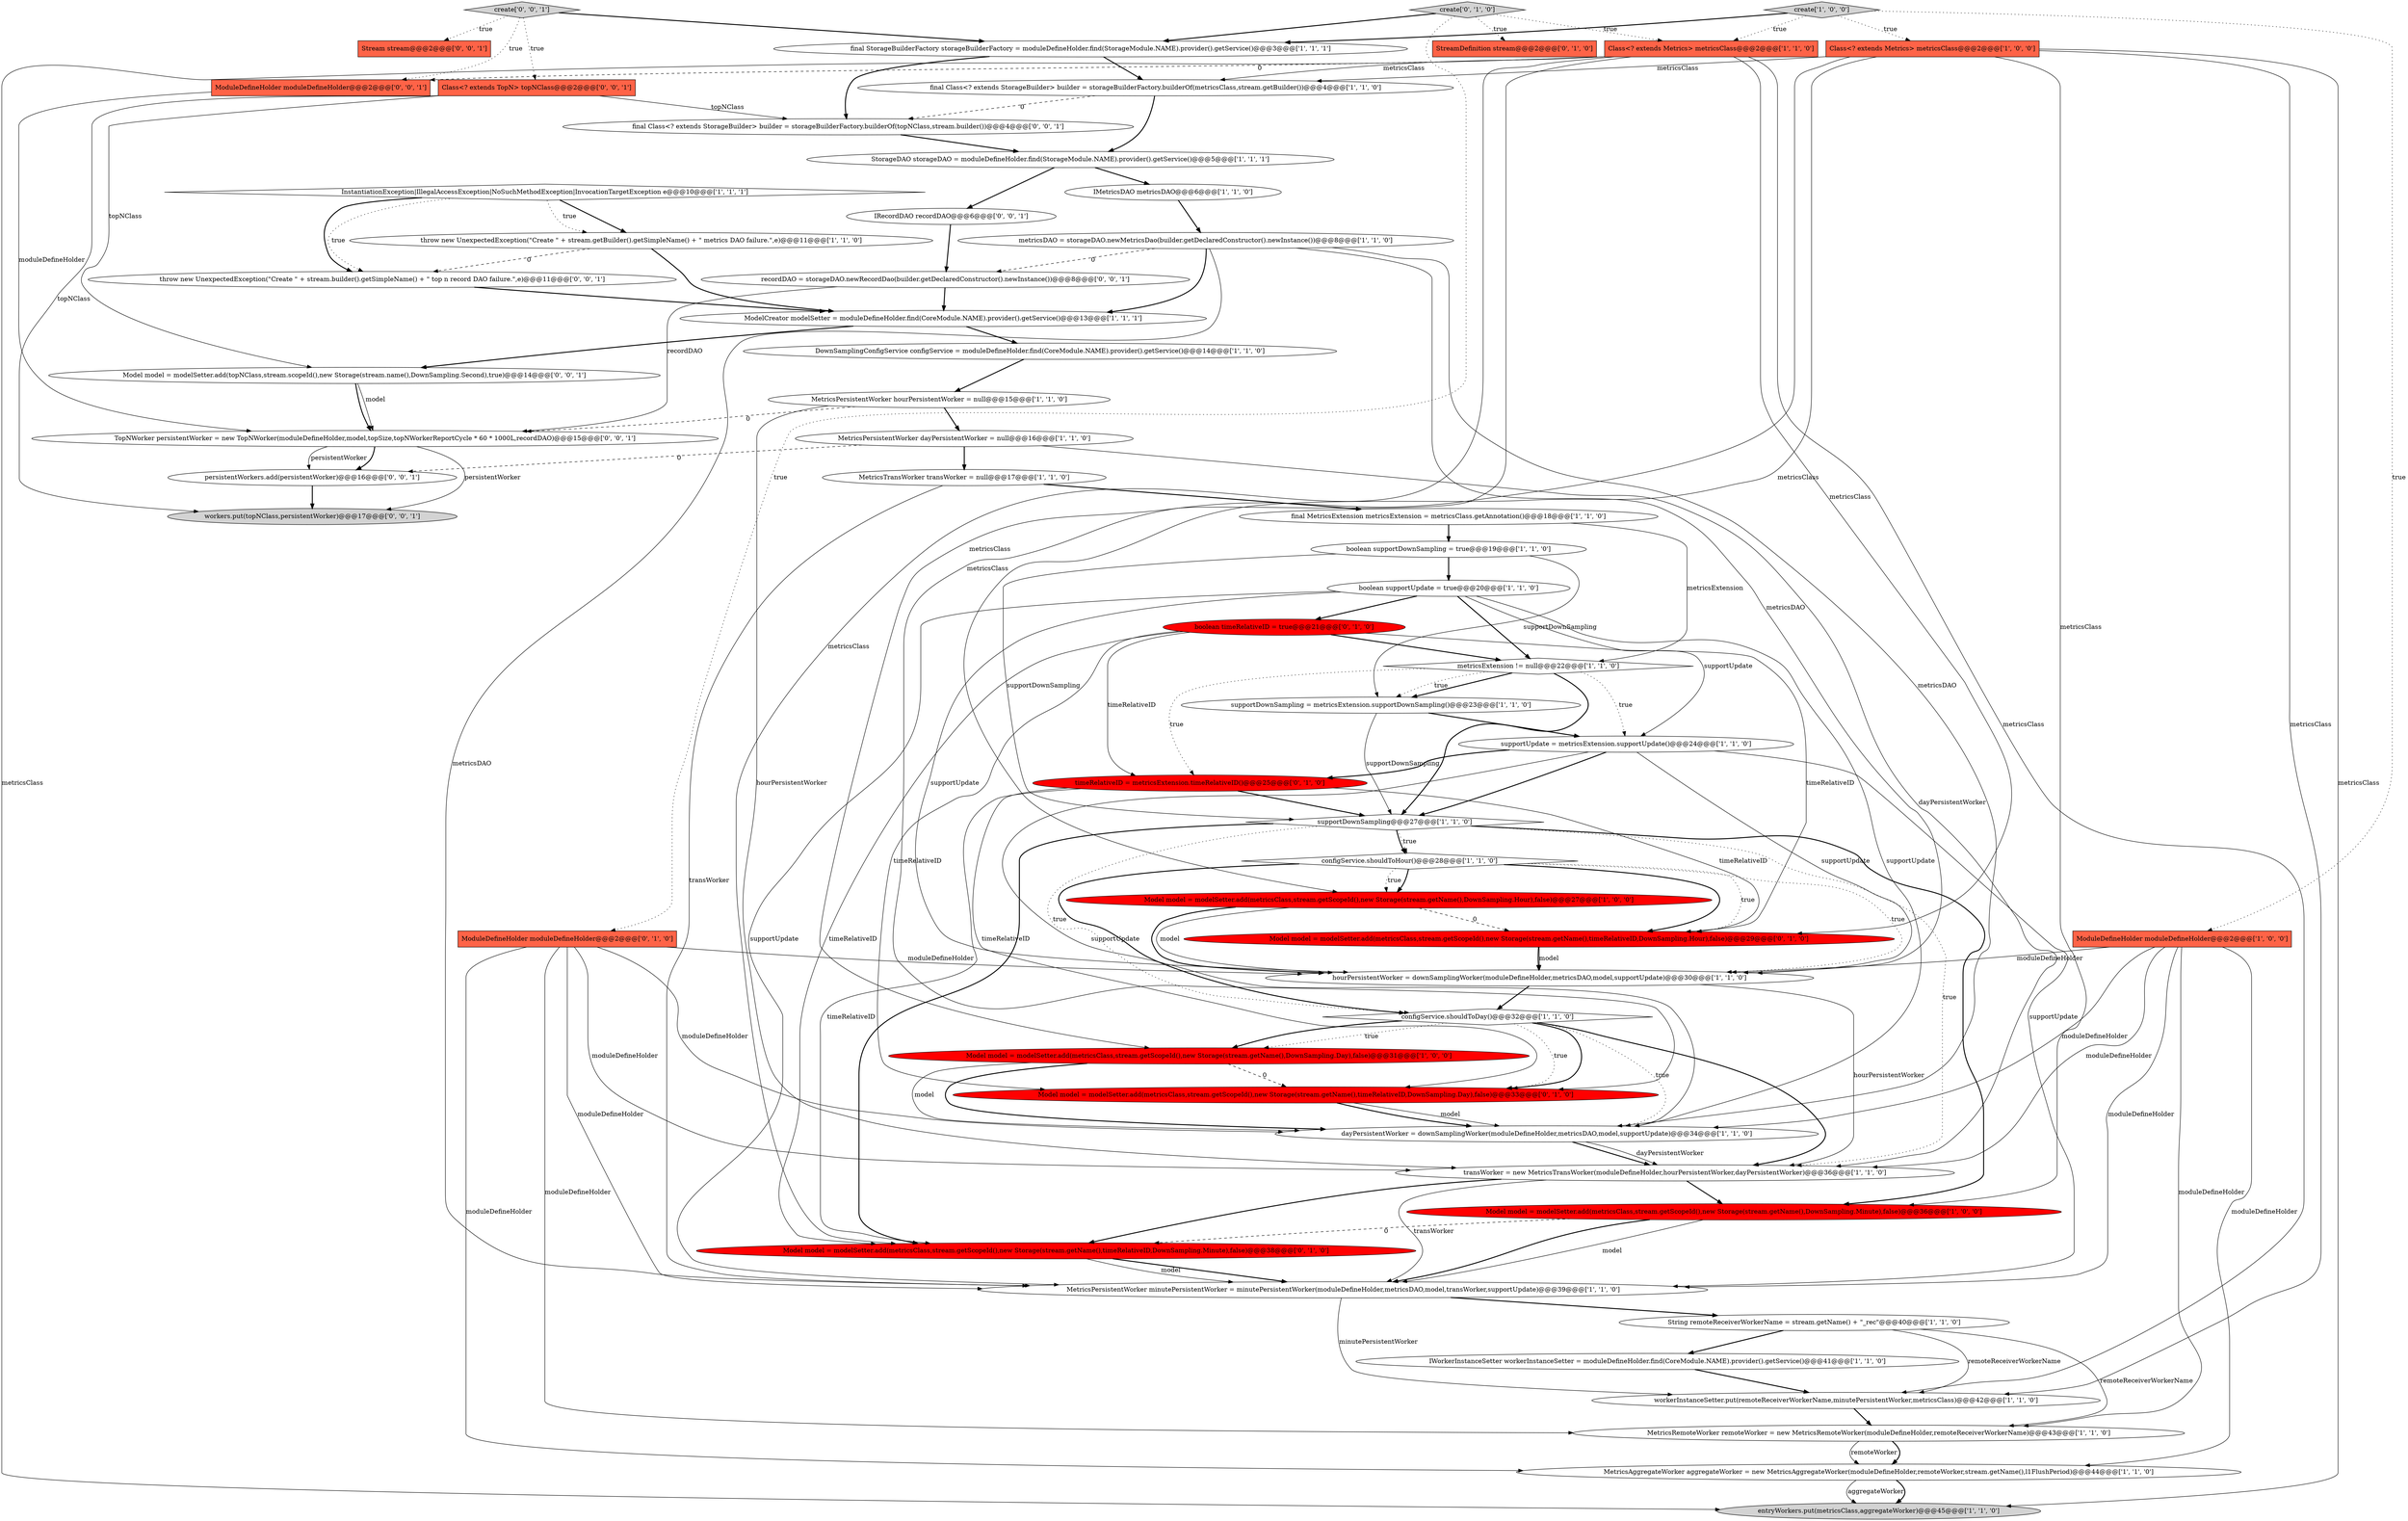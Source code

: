digraph {
51 [style = filled, label = "Model model = modelSetter.add(topNClass,stream.scopeId(),new Storage(stream.name(),DownSampling.Second),true)@@@14@@@['0', '0', '1']", fillcolor = white, shape = ellipse image = "AAA0AAABBB3BBB"];
29 [style = filled, label = "Model model = modelSetter.add(metricsClass,stream.getScopeId(),new Storage(stream.getName(),DownSampling.Hour),false)@@@27@@@['1', '0', '0']", fillcolor = red, shape = ellipse image = "AAA1AAABBB1BBB"];
23 [style = filled, label = "IWorkerInstanceSetter workerInstanceSetter = moduleDefineHolder.find(CoreModule.NAME).provider().getService()@@@41@@@['1', '1', '0']", fillcolor = white, shape = ellipse image = "AAA0AAABBB1BBB"];
37 [style = filled, label = "transWorker = new MetricsTransWorker(moduleDefineHolder,hourPersistentWorker,dayPersistentWorker)@@@36@@@['1', '1', '0']", fillcolor = white, shape = ellipse image = "AAA0AAABBB1BBB"];
47 [style = filled, label = "Class<? extends TopN> topNClass@@@2@@@['0', '0', '1']", fillcolor = tomato, shape = box image = "AAA0AAABBB3BBB"];
49 [style = filled, label = "Stream stream@@@2@@@['0', '0', '1']", fillcolor = tomato, shape = box image = "AAA0AAABBB3BBB"];
28 [style = filled, label = "IMetricsDAO metricsDAO@@@6@@@['1', '1', '0']", fillcolor = white, shape = ellipse image = "AAA0AAABBB1BBB"];
35 [style = filled, label = "Model model = modelSetter.add(metricsClass,stream.getScopeId(),new Storage(stream.getName(),DownSampling.Minute),false)@@@36@@@['1', '0', '0']", fillcolor = red, shape = ellipse image = "AAA1AAABBB1BBB"];
30 [style = filled, label = "boolean supportUpdate = true@@@20@@@['1', '1', '0']", fillcolor = white, shape = ellipse image = "AAA0AAABBB1BBB"];
52 [style = filled, label = "create['0', '0', '1']", fillcolor = lightgray, shape = diamond image = "AAA0AAABBB3BBB"];
16 [style = filled, label = "Class<? extends Metrics> metricsClass@@@2@@@['1', '0', '0']", fillcolor = tomato, shape = box image = "AAA0AAABBB1BBB"];
42 [style = filled, label = "boolean timeRelativeID = true@@@21@@@['0', '1', '0']", fillcolor = red, shape = ellipse image = "AAA1AAABBB2BBB"];
50 [style = filled, label = "ModuleDefineHolder moduleDefineHolder@@@2@@@['0', '0', '1']", fillcolor = tomato, shape = box image = "AAA0AAABBB3BBB"];
7 [style = filled, label = "supportUpdate = metricsExtension.supportUpdate()@@@24@@@['1', '1', '0']", fillcolor = white, shape = ellipse image = "AAA0AAABBB1BBB"];
24 [style = filled, label = "StorageDAO storageDAO = moduleDefineHolder.find(StorageModule.NAME).provider().getService()@@@5@@@['1', '1', '1']", fillcolor = white, shape = ellipse image = "AAA0AAABBB1BBB"];
27 [style = filled, label = "metricsExtension != null@@@22@@@['1', '1', '0']", fillcolor = white, shape = diamond image = "AAA0AAABBB1BBB"];
36 [style = filled, label = "configService.shouldToHour()@@@28@@@['1', '1', '0']", fillcolor = white, shape = diamond image = "AAA0AAABBB1BBB"];
46 [style = filled, label = "TopNWorker persistentWorker = new TopNWorker(moduleDefineHolder,model,topSize,topNWorkerReportCycle * 60 * 1000L,recordDAO)@@@15@@@['0', '0', '1']", fillcolor = white, shape = ellipse image = "AAA0AAABBB3BBB"];
15 [style = filled, label = "workerInstanceSetter.put(remoteReceiverWorkerName,minutePersistentWorker,metricsClass)@@@42@@@['1', '1', '0']", fillcolor = white, shape = ellipse image = "AAA0AAABBB1BBB"];
5 [style = filled, label = "dayPersistentWorker = downSamplingWorker(moduleDefineHolder,metricsDAO,model,supportUpdate)@@@34@@@['1', '1', '0']", fillcolor = white, shape = ellipse image = "AAA0AAABBB1BBB"];
0 [style = filled, label = "ModelCreator modelSetter = moduleDefineHolder.find(CoreModule.NAME).provider().getService()@@@13@@@['1', '1', '1']", fillcolor = white, shape = ellipse image = "AAA0AAABBB1BBB"];
43 [style = filled, label = "Model model = modelSetter.add(metricsClass,stream.getScopeId(),new Storage(stream.getName(),timeRelativeID,DownSampling.Day),false)@@@33@@@['0', '1', '0']", fillcolor = red, shape = ellipse image = "AAA1AAABBB2BBB"];
48 [style = filled, label = "workers.put(topNClass,persistentWorker)@@@17@@@['0', '0', '1']", fillcolor = lightgray, shape = ellipse image = "AAA0AAABBB3BBB"];
18 [style = filled, label = "MetricsAggregateWorker aggregateWorker = new MetricsAggregateWorker(moduleDefineHolder,remoteWorker,stream.getName(),l1FlushPeriod)@@@44@@@['1', '1', '0']", fillcolor = white, shape = ellipse image = "AAA0AAABBB1BBB"];
2 [style = filled, label = "create['1', '0', '0']", fillcolor = lightgray, shape = diamond image = "AAA0AAABBB1BBB"];
53 [style = filled, label = "final Class<? extends StorageBuilder> builder = storageBuilderFactory.builderOf(topNClass,stream.builder())@@@4@@@['0', '0', '1']", fillcolor = white, shape = ellipse image = "AAA0AAABBB3BBB"];
4 [style = filled, label = "MetricsPersistentWorker hourPersistentWorker = null@@@15@@@['1', '1', '0']", fillcolor = white, shape = ellipse image = "AAA0AAABBB1BBB"];
11 [style = filled, label = "hourPersistentWorker = downSamplingWorker(moduleDefineHolder,metricsDAO,model,supportUpdate)@@@30@@@['1', '1', '0']", fillcolor = white, shape = ellipse image = "AAA0AAABBB1BBB"];
31 [style = filled, label = "ModuleDefineHolder moduleDefineHolder@@@2@@@['1', '0', '0']", fillcolor = tomato, shape = box image = "AAA0AAABBB1BBB"];
40 [style = filled, label = "timeRelativeID = metricsExtension.timeRelativeID()@@@25@@@['0', '1', '0']", fillcolor = red, shape = ellipse image = "AAA1AAABBB2BBB"];
41 [style = filled, label = "StreamDefinition stream@@@2@@@['0', '1', '0']", fillcolor = tomato, shape = box image = "AAA0AAABBB2BBB"];
8 [style = filled, label = "MetricsPersistentWorker minutePersistentWorker = minutePersistentWorker(moduleDefineHolder,metricsDAO,model,transWorker,supportUpdate)@@@39@@@['1', '1', '0']", fillcolor = white, shape = ellipse image = "AAA0AAABBB1BBB"];
54 [style = filled, label = "IRecordDAO recordDAO@@@6@@@['0', '0', '1']", fillcolor = white, shape = ellipse image = "AAA0AAABBB3BBB"];
56 [style = filled, label = "persistentWorkers.add(persistentWorker)@@@16@@@['0', '0', '1']", fillcolor = white, shape = ellipse image = "AAA0AAABBB3BBB"];
21 [style = filled, label = "InstantiationException|IllegalAccessException|NoSuchMethodException|InvocationTargetException e@@@10@@@['1', '1', '1']", fillcolor = white, shape = diamond image = "AAA0AAABBB1BBB"];
25 [style = filled, label = "Model model = modelSetter.add(metricsClass,stream.getScopeId(),new Storage(stream.getName(),DownSampling.Day),false)@@@31@@@['1', '0', '0']", fillcolor = red, shape = ellipse image = "AAA1AAABBB1BBB"];
10 [style = filled, label = "final MetricsExtension metricsExtension = metricsClass.getAnnotation()@@@18@@@['1', '1', '0']", fillcolor = white, shape = ellipse image = "AAA0AAABBB1BBB"];
33 [style = filled, label = "MetricsPersistentWorker dayPersistentWorker = null@@@16@@@['1', '1', '0']", fillcolor = white, shape = ellipse image = "AAA0AAABBB1BBB"];
45 [style = filled, label = "Model model = modelSetter.add(metricsClass,stream.getScopeId(),new Storage(stream.getName(),timeRelativeID,DownSampling.Minute),false)@@@38@@@['0', '1', '0']", fillcolor = red, shape = ellipse image = "AAA1AAABBB2BBB"];
12 [style = filled, label = "final Class<? extends StorageBuilder> builder = storageBuilderFactory.builderOf(metricsClass,stream.getBuilder())@@@4@@@['1', '1', '0']", fillcolor = white, shape = ellipse image = "AAA0AAABBB1BBB"];
55 [style = filled, label = "recordDAO = storageDAO.newRecordDao(builder.getDeclaredConstructor().newInstance())@@@8@@@['0', '0', '1']", fillcolor = white, shape = ellipse image = "AAA0AAABBB3BBB"];
19 [style = filled, label = "MetricsRemoteWorker remoteWorker = new MetricsRemoteWorker(moduleDefineHolder,remoteReceiverWorkerName)@@@43@@@['1', '1', '0']", fillcolor = white, shape = ellipse image = "AAA0AAABBB1BBB"];
6 [style = filled, label = "metricsDAO = storageDAO.newMetricsDao(builder.getDeclaredConstructor().newInstance())@@@8@@@['1', '1', '0']", fillcolor = white, shape = ellipse image = "AAA0AAABBB1BBB"];
17 [style = filled, label = "supportDownSampling = metricsExtension.supportDownSampling()@@@23@@@['1', '1', '0']", fillcolor = white, shape = ellipse image = "AAA0AAABBB1BBB"];
13 [style = filled, label = "DownSamplingConfigService configService = moduleDefineHolder.find(CoreModule.NAME).provider().getService()@@@14@@@['1', '1', '0']", fillcolor = white, shape = ellipse image = "AAA0AAABBB1BBB"];
44 [style = filled, label = "create['0', '1', '0']", fillcolor = lightgray, shape = diamond image = "AAA0AAABBB2BBB"];
57 [style = filled, label = "throw new UnexpectedException(\"Create \" + stream.builder().getSimpleName() + \" top n record DAO failure.\",e)@@@11@@@['0', '0', '1']", fillcolor = white, shape = ellipse image = "AAA0AAABBB3BBB"];
34 [style = filled, label = "supportDownSampling@@@27@@@['1', '1', '0']", fillcolor = white, shape = diamond image = "AAA0AAABBB1BBB"];
9 [style = filled, label = "final StorageBuilderFactory storageBuilderFactory = moduleDefineHolder.find(StorageModule.NAME).provider().getService()@@@3@@@['1', '1', '1']", fillcolor = white, shape = ellipse image = "AAA0AAABBB1BBB"];
39 [style = filled, label = "ModuleDefineHolder moduleDefineHolder@@@2@@@['0', '1', '0']", fillcolor = tomato, shape = box image = "AAA0AAABBB2BBB"];
1 [style = filled, label = "MetricsTransWorker transWorker = null@@@17@@@['1', '1', '0']", fillcolor = white, shape = ellipse image = "AAA0AAABBB1BBB"];
20 [style = filled, label = "entryWorkers.put(metricsClass,aggregateWorker)@@@45@@@['1', '1', '0']", fillcolor = lightgray, shape = ellipse image = "AAA0AAABBB1BBB"];
26 [style = filled, label = "String remoteReceiverWorkerName = stream.getName() + \"_rec\"@@@40@@@['1', '1', '0']", fillcolor = white, shape = ellipse image = "AAA0AAABBB1BBB"];
3 [style = filled, label = "throw new UnexpectedException(\"Create \" + stream.getBuilder().getSimpleName() + \" metrics DAO failure.\",e)@@@11@@@['1', '1', '0']", fillcolor = white, shape = ellipse image = "AAA0AAABBB1BBB"];
22 [style = filled, label = "boolean supportDownSampling = true@@@19@@@['1', '1', '0']", fillcolor = white, shape = ellipse image = "AAA0AAABBB1BBB"];
32 [style = filled, label = "Class<? extends Metrics> metricsClass@@@2@@@['1', '1', '0']", fillcolor = tomato, shape = box image = "AAA0AAABBB1BBB"];
38 [style = filled, label = "Model model = modelSetter.add(metricsClass,stream.getScopeId(),new Storage(stream.getName(),timeRelativeID,DownSampling.Hour),false)@@@29@@@['0', '1', '0']", fillcolor = red, shape = ellipse image = "AAA1AAABBB2BBB"];
14 [style = filled, label = "configService.shouldToDay()@@@32@@@['1', '1', '0']", fillcolor = white, shape = diamond image = "AAA0AAABBB1BBB"];
9->53 [style = bold, label=""];
54->55 [style = bold, label=""];
28->6 [style = bold, label=""];
14->25 [style = bold, label=""];
40->38 [style = solid, label="timeRelativeID"];
50->46 [style = solid, label="moduleDefineHolder"];
0->13 [style = bold, label=""];
11->14 [style = bold, label=""];
36->29 [style = bold, label=""];
51->46 [style = solid, label="model"];
6->11 [style = solid, label="metricsDAO"];
31->19 [style = solid, label="moduleDefineHolder"];
25->5 [style = solid, label="model"];
25->43 [style = dashed, label="0"];
6->8 [style = solid, label="metricsDAO"];
36->38 [style = dotted, label="true"];
29->11 [style = solid, label="model"];
22->30 [style = bold, label=""];
43->5 [style = solid, label="model"];
36->11 [style = dotted, label="true"];
6->55 [style = dashed, label="0"];
10->27 [style = solid, label="metricsExtension"];
21->57 [style = dotted, label="true"];
27->17 [style = bold, label=""];
35->8 [style = bold, label=""];
34->14 [style = dotted, label="true"];
34->37 [style = dotted, label="true"];
47->48 [style = solid, label="topNClass"];
5->37 [style = bold, label=""];
21->3 [style = bold, label=""];
16->29 [style = solid, label="metricsClass"];
14->37 [style = bold, label=""];
24->28 [style = bold, label=""];
46->48 [style = solid, label="persistentWorker"];
19->18 [style = bold, label=""];
1->8 [style = solid, label="transWorker"];
18->20 [style = solid, label="aggregateWorker"];
38->11 [style = bold, label=""];
52->9 [style = bold, label=""];
30->42 [style = bold, label=""];
30->27 [style = bold, label=""];
32->20 [style = solid, label="metricsClass"];
22->34 [style = solid, label="supportDownSampling"];
39->5 [style = solid, label="moduleDefineHolder"];
57->0 [style = bold, label=""];
39->19 [style = solid, label="moduleDefineHolder"];
2->9 [style = bold, label=""];
40->34 [style = bold, label=""];
7->11 [style = solid, label="supportUpdate"];
42->45 [style = solid, label="timeRelativeID"];
36->14 [style = bold, label=""];
31->5 [style = solid, label="moduleDefineHolder"];
14->43 [style = bold, label=""];
3->0 [style = bold, label=""];
18->20 [style = bold, label=""];
34->36 [style = bold, label=""];
53->24 [style = bold, label=""];
14->25 [style = dotted, label="true"];
39->18 [style = solid, label="moduleDefineHolder"];
33->56 [style = dashed, label="0"];
56->48 [style = bold, label=""];
47->53 [style = solid, label="topNClass"];
29->38 [style = dashed, label="0"];
37->45 [style = bold, label=""];
36->29 [style = dotted, label="true"];
34->35 [style = bold, label=""];
17->34 [style = solid, label="supportDownSampling"];
31->18 [style = solid, label="moduleDefineHolder"];
29->11 [style = bold, label=""];
40->43 [style = solid, label="timeRelativeID"];
32->12 [style = solid, label="metricsClass"];
32->38 [style = solid, label="metricsClass"];
27->40 [style = dotted, label="true"];
39->37 [style = solid, label="moduleDefineHolder"];
46->56 [style = bold, label=""];
44->32 [style = dotted, label="true"];
33->37 [style = solid, label="dayPersistentWorker"];
21->57 [style = bold, label=""];
16->25 [style = solid, label="metricsClass"];
26->15 [style = solid, label="remoteReceiverWorkerName"];
3->57 [style = dashed, label="0"];
40->45 [style = solid, label="timeRelativeID"];
34->36 [style = dotted, label="true"];
30->8 [style = solid, label="supportUpdate"];
23->15 [style = bold, label=""];
44->39 [style = dotted, label="true"];
4->46 [style = dashed, label="0"];
12->24 [style = bold, label=""];
4->33 [style = bold, label=""];
15->19 [style = bold, label=""];
12->53 [style = dashed, label="0"];
35->45 [style = dashed, label="0"];
52->50 [style = dotted, label="true"];
32->15 [style = solid, label="metricsClass"];
11->37 [style = solid, label="hourPersistentWorker"];
27->34 [style = bold, label=""];
14->5 [style = dotted, label="true"];
43->5 [style = bold, label=""];
16->20 [style = solid, label="metricsClass"];
30->5 [style = solid, label="supportUpdate"];
4->37 [style = solid, label="hourPersistentWorker"];
32->50 [style = dashed, label="0"];
45->8 [style = bold, label=""];
21->3 [style = dotted, label="true"];
25->5 [style = bold, label=""];
42->27 [style = bold, label=""];
46->56 [style = solid, label="persistentWorker"];
9->12 [style = bold, label=""];
37->35 [style = bold, label=""];
27->17 [style = dotted, label="true"];
55->46 [style = solid, label="recordDAO"];
6->5 [style = solid, label="metricsDAO"];
45->8 [style = solid, label="model"];
52->47 [style = dotted, label="true"];
39->11 [style = solid, label="moduleDefineHolder"];
44->9 [style = bold, label=""];
31->37 [style = solid, label="moduleDefineHolder"];
7->40 [style = bold, label=""];
2->16 [style = dotted, label="true"];
19->18 [style = solid, label="remoteWorker"];
31->11 [style = solid, label="moduleDefineHolder"];
10->22 [style = bold, label=""];
52->49 [style = dotted, label="true"];
26->19 [style = solid, label="remoteReceiverWorkerName"];
30->7 [style = solid, label="supportUpdate"];
34->45 [style = bold, label=""];
16->35 [style = solid, label="metricsClass"];
8->26 [style = bold, label=""];
42->43 [style = solid, label="timeRelativeID"];
14->43 [style = dotted, label="true"];
6->0 [style = bold, label=""];
33->1 [style = bold, label=""];
16->12 [style = solid, label="metricsClass"];
55->0 [style = bold, label=""];
2->31 [style = dotted, label="true"];
51->46 [style = bold, label=""];
22->17 [style = solid, label="supportDownSampling"];
7->5 [style = solid, label="supportUpdate"];
30->11 [style = solid, label="supportUpdate"];
24->54 [style = bold, label=""];
17->7 [style = bold, label=""];
2->32 [style = dotted, label="true"];
32->45 [style = solid, label="metricsClass"];
42->40 [style = solid, label="timeRelativeID"];
7->34 [style = bold, label=""];
5->37 [style = solid, label="dayPersistentWorker"];
37->8 [style = solid, label="transWorker"];
27->7 [style = dotted, label="true"];
7->8 [style = solid, label="supportUpdate"];
16->15 [style = solid, label="metricsClass"];
26->23 [style = bold, label=""];
0->51 [style = bold, label=""];
35->8 [style = solid, label="model"];
31->8 [style = solid, label="moduleDefineHolder"];
36->38 [style = bold, label=""];
42->38 [style = solid, label="timeRelativeID"];
47->51 [style = solid, label="topNClass"];
39->8 [style = solid, label="moduleDefineHolder"];
1->10 [style = bold, label=""];
8->15 [style = solid, label="minutePersistentWorker"];
38->11 [style = solid, label="model"];
44->41 [style = dotted, label="true"];
32->43 [style = solid, label="metricsClass"];
13->4 [style = bold, label=""];
}
